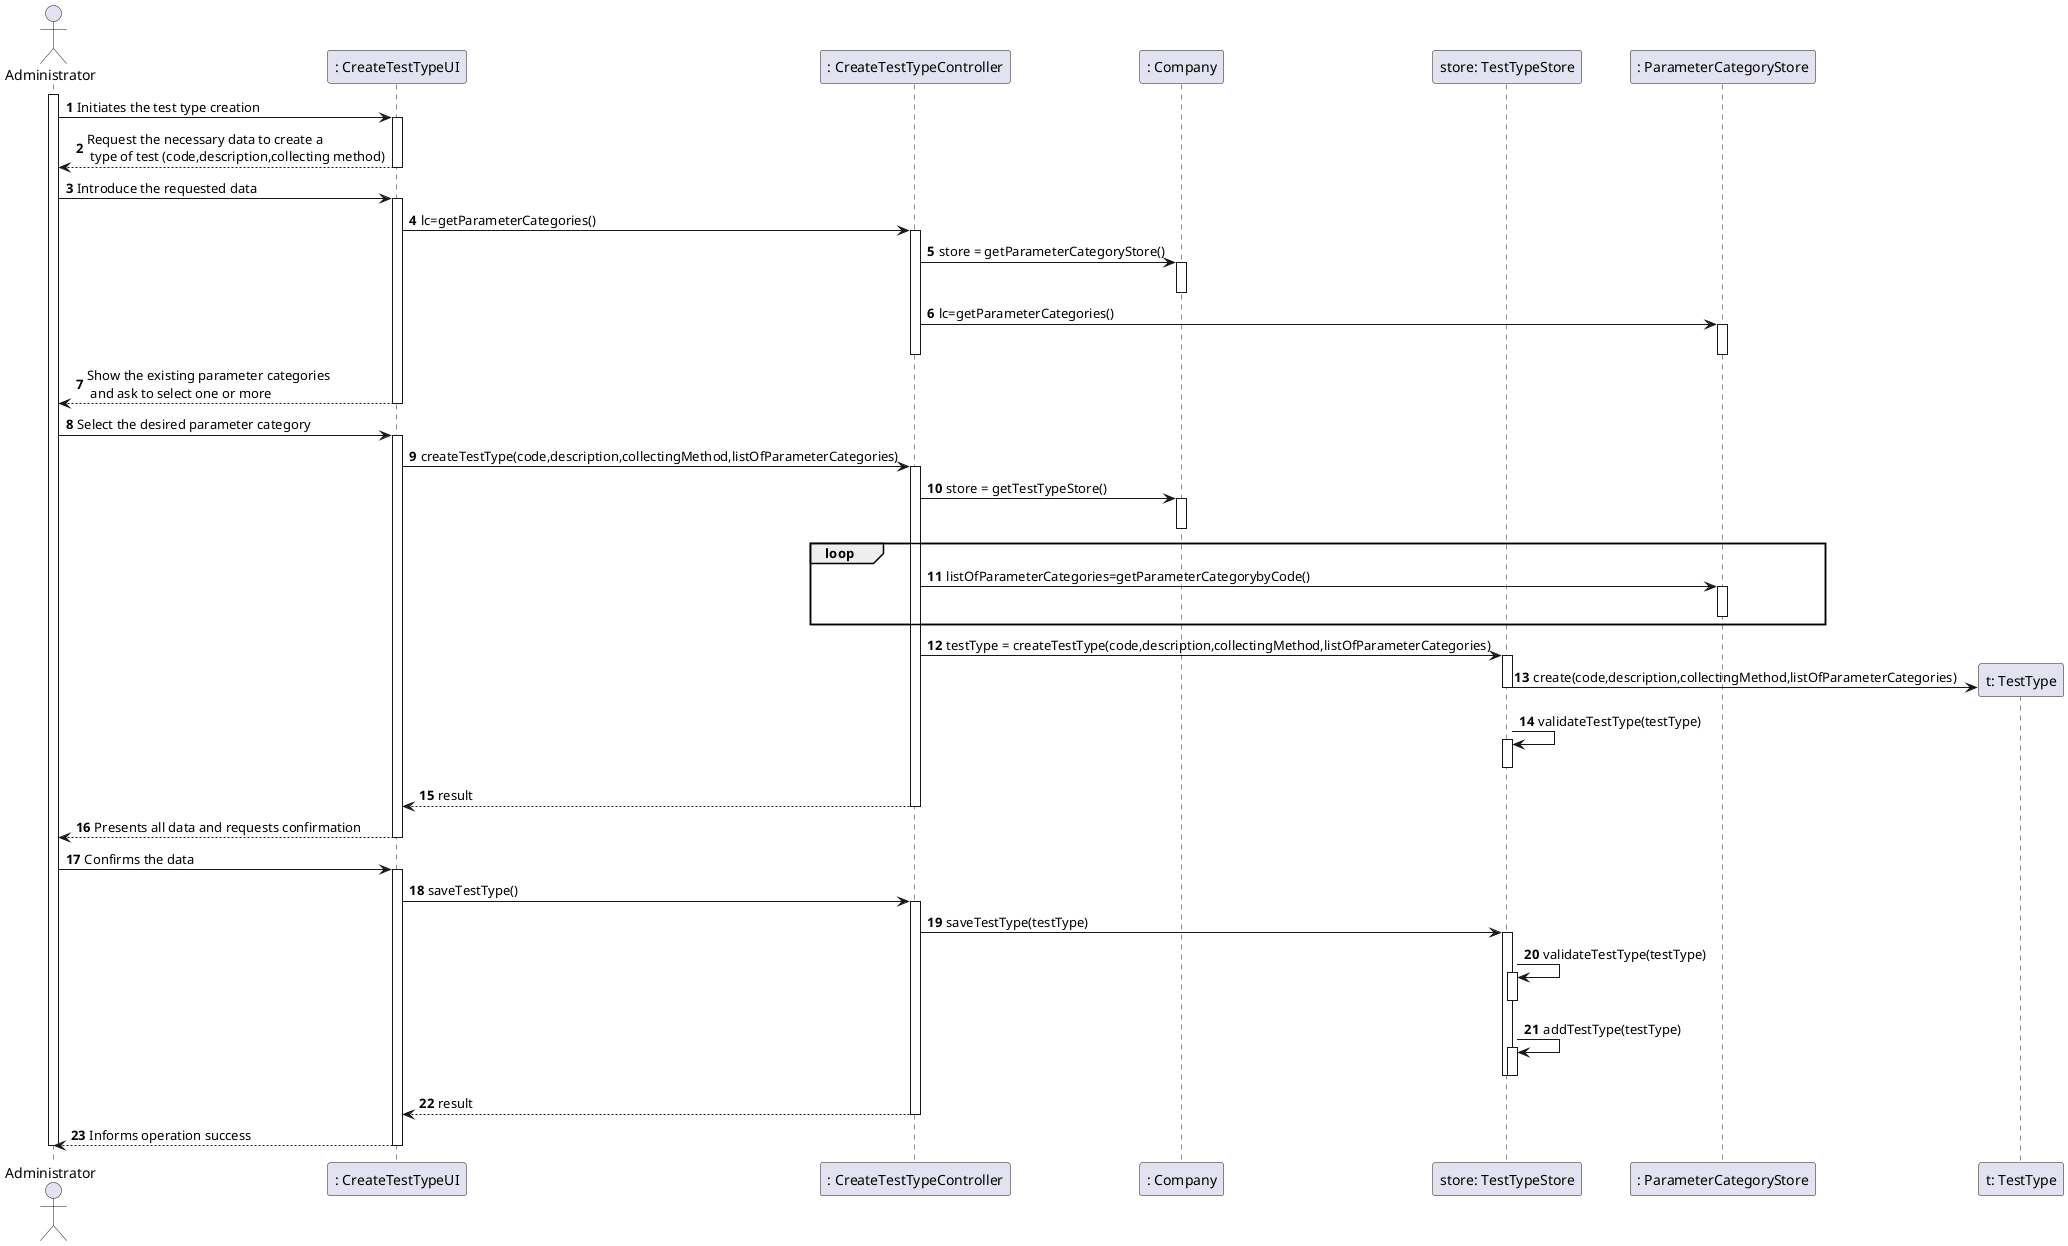 @startuml
autonumber
'hide footbox
actor "Administrator" as Adm

participant ": CreateTestTypeUI" as UI
participant ": CreateTestTypeController" as CTRL
participant ": Company" as Comp
participant "store: TestTypeStore" as str
participant ": ParameterCategoryStore" as PC
participant "t: TestType" as TT

activate Adm
Adm -> UI : Initiates the test type creation
activate UI
UI --> Adm : Request the necessary data to create a\n type of test (code,description,collecting method)
deactivate UI

Adm -> UI : Introduce the requested data
activate UI
UI -> CTRL : lc=getParameterCategories()
activate CTRL
CTRL -> Comp : store = getParameterCategoryStore()
activate Comp
deactivate Comp
CTRL -> PC : lc=getParameterCategories()
activate PC
deactivate PC
deactivate CTRL
UI --> Adm : Show the existing parameter categories\n and ask to select one or more
deactivate UI

Adm -> UI : Select the desired parameter category
activate UI
UI -> CTRL : createTestType(code,description,collectingMethod,listOfParameterCategories)
activate CTRL
CTRL -> Comp : store = getTestTypeStore()
activate Comp
deactivate Comp
loop
CTRL -> PC : listOfParameterCategories=getParameterCategorybyCode()
activate PC
deactivate PC
end
CTRL -> str : testType = createTestType(code,description,collectingMethod,listOfParameterCategories)
activate str
str -> TT** : create(code,description,collectingMethod,listOfParameterCategories)
deactivate str
str-> str : validateTestType(testType)
activate str
deactivate str
CTRL --> UI: result
deactivate CTRL
UI --> Adm : Presents all data and requests confirmation
deactivate UI

Adm -> UI: Confirms the data
activate UI
UI -> CTRL: saveTestType()
activate CTRL
CTRL -> str : saveTestType(testType)
activate str
str -> str : validateTestType(testType)
activate str
deactivate str
str ->str : addTestType(testType)
activate str
deactivate str
deactivate str
CTRL --> UI: result
deactivate CTRL
UI --> Adm : Informs operation success
deactivate UI

deactivate Adm




@enduml